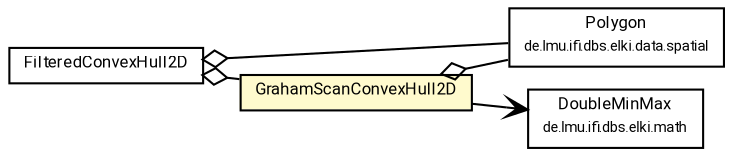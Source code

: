 #!/usr/local/bin/dot
#
# Class diagram 
# Generated by UMLGraph version R5_7_2-60-g0e99a6 (http://www.spinellis.gr/umlgraph/)
#

digraph G {
	graph [fontnames="svg"]
	edge [fontname="Roboto",fontsize=7,labelfontname="Roboto",labelfontsize=7,color="black"];
	node [fontname="Roboto",fontcolor="black",fontsize=8,shape=plaintext,margin=0,width=0,height=0];
	nodesep=0.15;
	ranksep=0.25;
	rankdir=LR;
	// de.lmu.ifi.dbs.elki.data.spatial.Polygon
	c4786803 [label=<<table title="de.lmu.ifi.dbs.elki.data.spatial.Polygon" border="0" cellborder="1" cellspacing="0" cellpadding="2" href="../../data/spatial/Polygon.html" target="_parent">
		<tr><td><table border="0" cellspacing="0" cellpadding="1">
		<tr><td align="center" balign="center"> <font face="Roboto">Polygon</font> </td></tr>
		<tr><td align="center" balign="center"> <font face="Roboto" point-size="7.0">de.lmu.ifi.dbs.elki.data.spatial</font> </td></tr>
		</table></td></tr>
		</table>>, URL="../../data/spatial/Polygon.html"];
	// de.lmu.ifi.dbs.elki.math.DoubleMinMax
	c4787245 [label=<<table title="de.lmu.ifi.dbs.elki.math.DoubleMinMax" border="0" cellborder="1" cellspacing="0" cellpadding="2" href="../DoubleMinMax.html" target="_parent">
		<tr><td><table border="0" cellspacing="0" cellpadding="1">
		<tr><td align="center" balign="center"> <font face="Roboto">DoubleMinMax</font> </td></tr>
		<tr><td align="center" balign="center"> <font face="Roboto" point-size="7.0">de.lmu.ifi.dbs.elki.math</font> </td></tr>
		</table></td></tr>
		</table>>, URL="../DoubleMinMax.html"];
	// de.lmu.ifi.dbs.elki.math.geometry.FilteredConvexHull2D
	c4787540 [label=<<table title="de.lmu.ifi.dbs.elki.math.geometry.FilteredConvexHull2D" border="0" cellborder="1" cellspacing="0" cellpadding="2" href="FilteredConvexHull2D.html" target="_parent">
		<tr><td><table border="0" cellspacing="0" cellpadding="1">
		<tr><td align="center" balign="center"> <font face="Roboto">FilteredConvexHull2D</font> </td></tr>
		</table></td></tr>
		</table>>, URL="FilteredConvexHull2D.html"];
	// de.lmu.ifi.dbs.elki.math.geometry.GrahamScanConvexHull2D
	c4787541 [label=<<table title="de.lmu.ifi.dbs.elki.math.geometry.GrahamScanConvexHull2D" border="0" cellborder="1" cellspacing="0" cellpadding="2" bgcolor="lemonChiffon" href="GrahamScanConvexHull2D.html" target="_parent">
		<tr><td><table border="0" cellspacing="0" cellpadding="1">
		<tr><td align="center" balign="center"> <font face="Roboto">GrahamScanConvexHull2D</font> </td></tr>
		</table></td></tr>
		</table>>, URL="GrahamScanConvexHull2D.html"];
	// de.lmu.ifi.dbs.elki.math.geometry.FilteredConvexHull2D has de.lmu.ifi.dbs.elki.data.spatial.Polygon
	c4787540 -> c4786803 [arrowhead=none,arrowtail=ediamond,dir=back,weight=4];
	// de.lmu.ifi.dbs.elki.math.geometry.FilteredConvexHull2D has de.lmu.ifi.dbs.elki.math.geometry.GrahamScanConvexHull2D
	c4787540 -> c4787541 [arrowhead=none,arrowtail=ediamond,dir=back,weight=4];
	// de.lmu.ifi.dbs.elki.math.geometry.GrahamScanConvexHull2D has de.lmu.ifi.dbs.elki.data.spatial.Polygon
	c4787541 -> c4786803 [arrowhead=none,arrowtail=ediamond,dir=back,weight=4];
	// de.lmu.ifi.dbs.elki.math.geometry.GrahamScanConvexHull2D navassoc de.lmu.ifi.dbs.elki.math.DoubleMinMax
	c4787541 -> c4787245 [arrowhead=open,weight=1];
}

